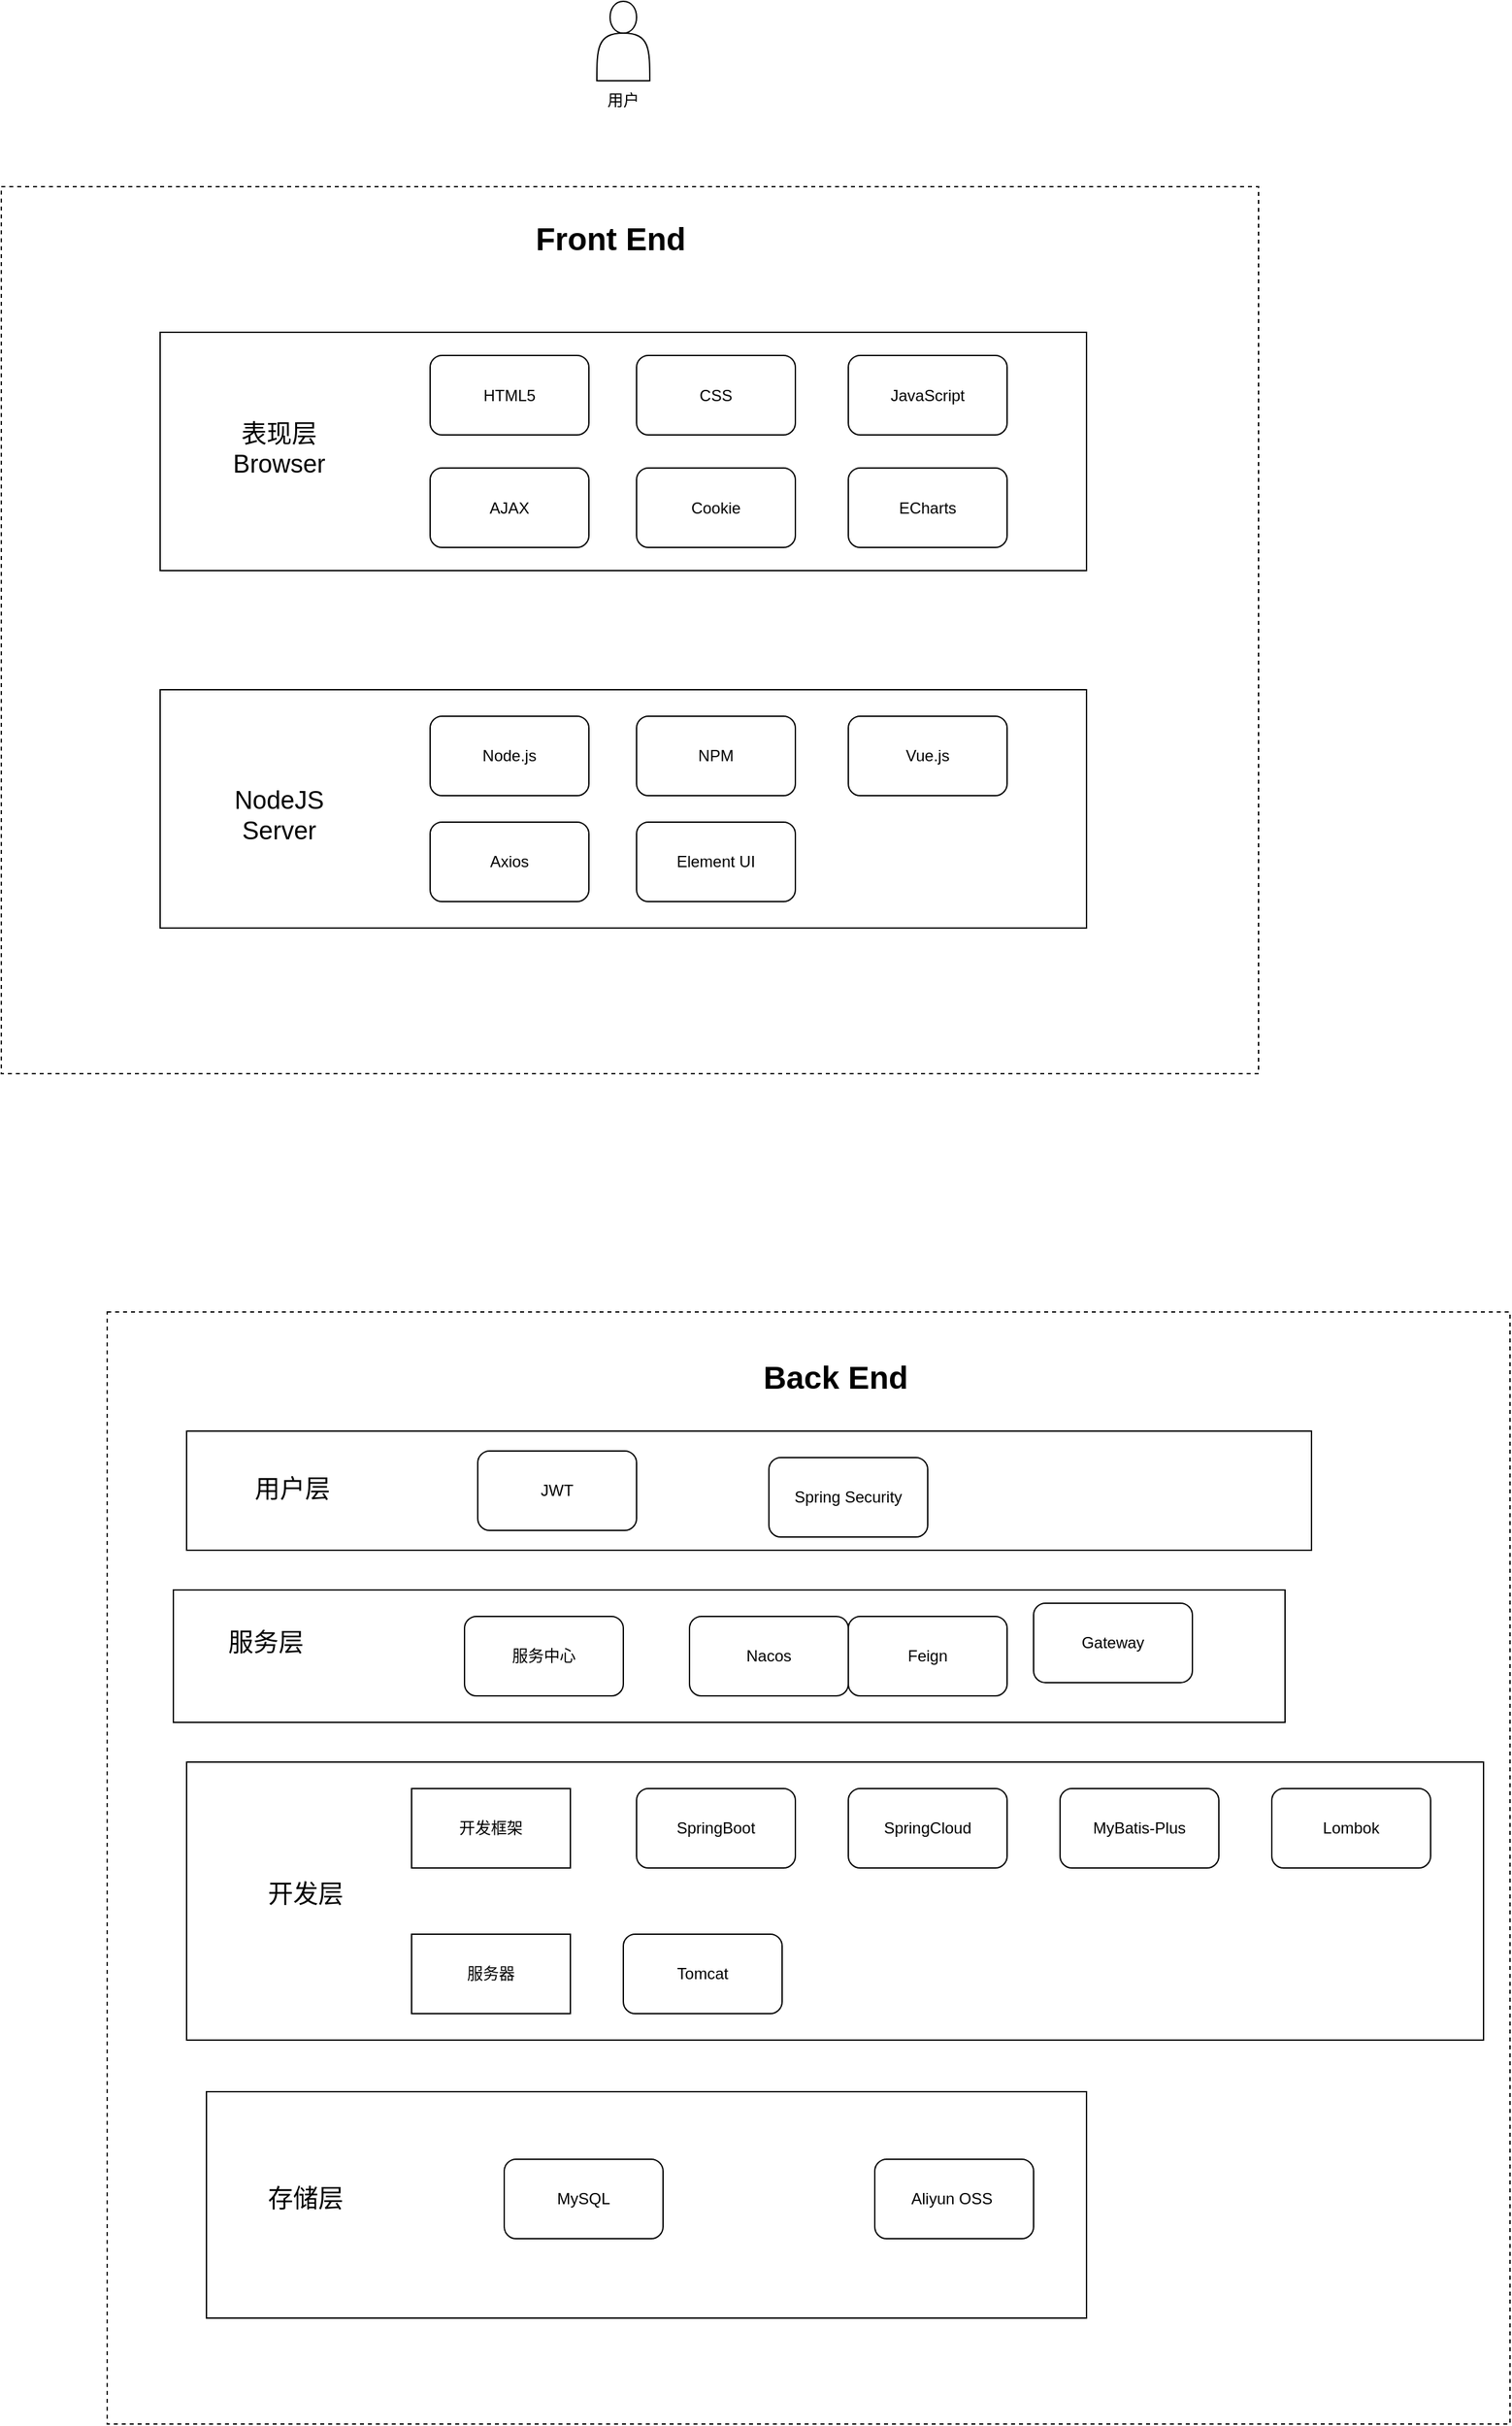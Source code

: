 <mxfile version="27.0.5">
  <diagram name="第 1 页" id="Cz8G3LMhz7FscJKF8xex">
    <mxGraphModel dx="1580" dy="967" grid="1" gridSize="10" guides="1" tooltips="1" connect="1" arrows="1" fold="1" page="1" pageScale="1" pageWidth="827" pageHeight="1169" math="0" shadow="0">
      <root>
        <mxCell id="0" />
        <mxCell id="1" parent="0" />
        <mxCell id="FQD1zHUw6WI440xkweCA-1" value="" style="shape=actor;whiteSpace=wrap;html=1;" parent="1" vertex="1">
          <mxGeometry x="570" y="30" width="40" height="60" as="geometry" />
        </mxCell>
        <mxCell id="FQD1zHUw6WI440xkweCA-5" value="" style="rounded=0;whiteSpace=wrap;html=1;dashed=1;" parent="1" vertex="1">
          <mxGeometry x="120" y="170" width="950" height="670" as="geometry" />
        </mxCell>
        <mxCell id="FQD1zHUw6WI440xkweCA-6" value="" style="rounded=0;whiteSpace=wrap;html=1;" parent="1" vertex="1">
          <mxGeometry x="240" y="280" width="700" height="180" as="geometry" />
        </mxCell>
        <mxCell id="FQD1zHUw6WI440xkweCA-8" value="HTML5" style="rounded=1;whiteSpace=wrap;html=1;" parent="1" vertex="1">
          <mxGeometry x="444" y="297.5" width="120" height="60" as="geometry" />
        </mxCell>
        <mxCell id="FQD1zHUw6WI440xkweCA-9" value="CSS" style="rounded=1;whiteSpace=wrap;html=1;" parent="1" vertex="1">
          <mxGeometry x="600" y="297.5" width="120" height="60" as="geometry" />
        </mxCell>
        <mxCell id="FQD1zHUw6WI440xkweCA-10" value="JavaScript" style="rounded=1;whiteSpace=wrap;html=1;" parent="1" vertex="1">
          <mxGeometry x="760" y="297.5" width="120" height="60" as="geometry" />
        </mxCell>
        <mxCell id="FQD1zHUw6WI440xkweCA-11" value="AJAX" style="rounded=1;whiteSpace=wrap;html=1;" parent="1" vertex="1">
          <mxGeometry x="444" y="382.5" width="120" height="60" as="geometry" />
        </mxCell>
        <mxCell id="FQD1zHUw6WI440xkweCA-12" value="Cookie" style="rounded=1;whiteSpace=wrap;html=1;" parent="1" vertex="1">
          <mxGeometry x="600" y="382.5" width="120" height="60" as="geometry" />
        </mxCell>
        <mxCell id="FQD1zHUw6WI440xkweCA-13" value="ECharts" style="rounded=1;whiteSpace=wrap;html=1;" parent="1" vertex="1">
          <mxGeometry x="760" y="382.5" width="120" height="60" as="geometry" />
        </mxCell>
        <mxCell id="FQD1zHUw6WI440xkweCA-20" value="" style="rounded=0;whiteSpace=wrap;html=1;dashed=1;" parent="1" vertex="1">
          <mxGeometry x="200" y="1020" width="1060" height="840" as="geometry" />
        </mxCell>
        <mxCell id="FQD1zHUw6WI440xkweCA-21" value="" style="rounded=0;whiteSpace=wrap;html=1;" parent="1" vertex="1">
          <mxGeometry x="260" y="1110" width="850" height="90" as="geometry" />
        </mxCell>
        <mxCell id="FQD1zHUw6WI440xkweCA-22" value="JWT" style="rounded=1;whiteSpace=wrap;html=1;" parent="1" vertex="1">
          <mxGeometry x="480" y="1125" width="120" height="60" as="geometry" />
        </mxCell>
        <mxCell id="FQD1zHUw6WI440xkweCA-23" value="Spring Security" style="rounded=1;whiteSpace=wrap;html=1;" parent="1" vertex="1">
          <mxGeometry x="700" y="1130" width="120" height="60" as="geometry" />
        </mxCell>
        <mxCell id="FQD1zHUw6WI440xkweCA-24" value="" style="rounded=0;whiteSpace=wrap;html=1;" parent="1" vertex="1">
          <mxGeometry x="250" y="1230" width="840" height="100" as="geometry" />
        </mxCell>
        <mxCell id="FQD1zHUw6WI440xkweCA-25" value="Nacos" style="rounded=1;whiteSpace=wrap;html=1;" parent="1" vertex="1">
          <mxGeometry x="640" y="1250" width="120" height="60" as="geometry" />
        </mxCell>
        <mxCell id="FQD1zHUw6WI440xkweCA-26" value="Feign" style="rounded=1;whiteSpace=wrap;html=1;" parent="1" vertex="1">
          <mxGeometry x="760" y="1250" width="120" height="60" as="geometry" />
        </mxCell>
        <mxCell id="FQD1zHUw6WI440xkweCA-27" value="Gateway" style="rounded=1;whiteSpace=wrap;html=1;" parent="1" vertex="1">
          <mxGeometry x="900" y="1240" width="120" height="60" as="geometry" />
        </mxCell>
        <mxCell id="FQD1zHUw6WI440xkweCA-28" value="" style="rounded=0;whiteSpace=wrap;html=1;" parent="1" vertex="1">
          <mxGeometry x="260" y="1360" width="980" height="210" as="geometry" />
        </mxCell>
        <mxCell id="FQD1zHUw6WI440xkweCA-29" value="服务中心" style="rounded=1;whiteSpace=wrap;html=1;" parent="1" vertex="1">
          <mxGeometry x="470" y="1250" width="120" height="60" as="geometry" />
        </mxCell>
        <mxCell id="FQD1zHUw6WI440xkweCA-31" value="SpringBoot" style="rounded=1;whiteSpace=wrap;html=1;" parent="1" vertex="1">
          <mxGeometry x="600" y="1380" width="120" height="60" as="geometry" />
        </mxCell>
        <mxCell id="FQD1zHUw6WI440xkweCA-32" value="SpringCloud" style="rounded=1;whiteSpace=wrap;html=1;" parent="1" vertex="1">
          <mxGeometry x="760" y="1380" width="120" height="60" as="geometry" />
        </mxCell>
        <mxCell id="FQD1zHUw6WI440xkweCA-33" value="MyBatis-Plus" style="rounded=1;whiteSpace=wrap;html=1;" parent="1" vertex="1">
          <mxGeometry x="920" y="1380" width="120" height="60" as="geometry" />
        </mxCell>
        <mxCell id="FQD1zHUw6WI440xkweCA-34" value="Lombok" style="rounded=1;whiteSpace=wrap;html=1;" parent="1" vertex="1">
          <mxGeometry x="1080" y="1380" width="120" height="60" as="geometry" />
        </mxCell>
        <mxCell id="FQD1zHUw6WI440xkweCA-36" value="服务器" style="rounded=0;whiteSpace=wrap;html=1;" parent="1" vertex="1">
          <mxGeometry x="430" y="1490" width="120" height="60" as="geometry" />
        </mxCell>
        <mxCell id="FQD1zHUw6WI440xkweCA-37" value="Tomcat" style="rounded=1;whiteSpace=wrap;html=1;" parent="1" vertex="1">
          <mxGeometry x="590" y="1490" width="120" height="60" as="geometry" />
        </mxCell>
        <mxCell id="FQD1zHUw6WI440xkweCA-38" value="" style="rounded=0;whiteSpace=wrap;html=1;" parent="1" vertex="1">
          <mxGeometry x="275" y="1609" width="665" height="171" as="geometry" />
        </mxCell>
        <mxCell id="FQD1zHUw6WI440xkweCA-39" value="MySQL" style="rounded=1;whiteSpace=wrap;html=1;" parent="1" vertex="1">
          <mxGeometry x="500" y="1660" width="120" height="60" as="geometry" />
        </mxCell>
        <mxCell id="FQD1zHUw6WI440xkweCA-41" value="Aliyun OSS&amp;nbsp;" style="rounded=1;whiteSpace=wrap;html=1;" parent="1" vertex="1">
          <mxGeometry x="780" y="1660" width="120" height="60" as="geometry" />
        </mxCell>
        <mxCell id="FQD1zHUw6WI440xkweCA-43" value="用户" style="text;html=1;align=center;verticalAlign=middle;whiteSpace=wrap;rounded=0;" parent="1" vertex="1">
          <mxGeometry x="560" y="90" width="60" height="30" as="geometry" />
        </mxCell>
        <mxCell id="FQD1zHUw6WI440xkweCA-44" value="Front End" style="text;strokeColor=none;fillColor=none;html=1;fontSize=24;fontStyle=1;verticalAlign=middle;align=center;" parent="1" vertex="1">
          <mxGeometry x="530" y="190" width="100" height="40" as="geometry" />
        </mxCell>
        <mxCell id="FQD1zHUw6WI440xkweCA-47" value="Back End" style="text;strokeColor=none;fillColor=none;html=1;fontSize=24;fontStyle=1;verticalAlign=middle;align=center;" parent="1" vertex="1">
          <mxGeometry x="700" y="1050" width="100" height="40" as="geometry" />
        </mxCell>
        <mxCell id="FQD1zHUw6WI440xkweCA-48" value="&lt;font style=&quot;font-size: 19px;&quot;&gt;表现层&lt;/font&gt;&lt;div&gt;&lt;font style=&quot;font-size: 19px;&quot;&gt;Browser&lt;/font&gt;&lt;/div&gt;" style="text;html=1;align=center;verticalAlign=middle;whiteSpace=wrap;rounded=0;" parent="1" vertex="1">
          <mxGeometry x="280" y="352.5" width="100" height="30" as="geometry" />
        </mxCell>
        <mxCell id="FQD1zHUw6WI440xkweCA-50" value="" style="rounded=0;whiteSpace=wrap;html=1;" parent="1" vertex="1">
          <mxGeometry x="240" y="550" width="700" height="180" as="geometry" />
        </mxCell>
        <mxCell id="FQD1zHUw6WI440xkweCA-15" value="Node.js" style="rounded=1;whiteSpace=wrap;html=1;" parent="1" vertex="1">
          <mxGeometry x="444" y="570" width="120" height="60" as="geometry" />
        </mxCell>
        <mxCell id="FQD1zHUw6WI440xkweCA-16" value="NPM" style="rounded=1;whiteSpace=wrap;html=1;" parent="1" vertex="1">
          <mxGeometry x="600" y="570" width="120" height="60" as="geometry" />
        </mxCell>
        <mxCell id="FQD1zHUw6WI440xkweCA-17" value="Vue.js" style="rounded=1;whiteSpace=wrap;html=1;" parent="1" vertex="1">
          <mxGeometry x="760" y="570" width="120" height="60" as="geometry" />
        </mxCell>
        <mxCell id="FQD1zHUw6WI440xkweCA-18" value="Axios" style="rounded=1;whiteSpace=wrap;html=1;" parent="1" vertex="1">
          <mxGeometry x="444" y="650" width="120" height="60" as="geometry" />
        </mxCell>
        <mxCell id="FQD1zHUw6WI440xkweCA-19" value="Element UI" style="rounded=1;whiteSpace=wrap;html=1;" parent="1" vertex="1">
          <mxGeometry x="600" y="650" width="120" height="60" as="geometry" />
        </mxCell>
        <mxCell id="FQD1zHUw6WI440xkweCA-51" value="&lt;span style=&quot;font-size: 19px;&quot;&gt;NodeJS&lt;/span&gt;&lt;div&gt;&lt;span style=&quot;font-size: 19px;&quot;&gt;Server&lt;/span&gt;&lt;/div&gt;" style="text;html=1;align=center;verticalAlign=middle;whiteSpace=wrap;rounded=0;" parent="1" vertex="1">
          <mxGeometry x="280" y="630" width="100" height="30" as="geometry" />
        </mxCell>
        <mxCell id="FQD1zHUw6WI440xkweCA-56" value="&lt;span style=&quot;font-size: 19px;&quot;&gt;用户层&lt;/span&gt;" style="text;html=1;align=center;verticalAlign=middle;whiteSpace=wrap;rounded=0;" parent="1" vertex="1">
          <mxGeometry x="290" y="1139" width="100" height="30" as="geometry" />
        </mxCell>
        <mxCell id="FQD1zHUw6WI440xkweCA-60" value="&lt;span style=&quot;font-size: 19px;&quot;&gt;服务层&lt;/span&gt;" style="text;html=1;align=center;verticalAlign=middle;whiteSpace=wrap;rounded=0;" parent="1" vertex="1">
          <mxGeometry x="270" y="1255" width="100" height="30" as="geometry" />
        </mxCell>
        <mxCell id="FQD1zHUw6WI440xkweCA-64" value="&lt;span style=&quot;font-size: 19px;&quot;&gt;开发层&lt;/span&gt;" style="text;html=1;align=center;verticalAlign=middle;whiteSpace=wrap;rounded=0;" parent="1" vertex="1">
          <mxGeometry x="300" y="1445" width="100" height="30" as="geometry" />
        </mxCell>
        <mxCell id="FQD1zHUw6WI440xkweCA-67" value="&lt;span style=&quot;font-size: 19px;&quot;&gt;存储层&lt;/span&gt;" style="text;html=1;align=center;verticalAlign=middle;whiteSpace=wrap;rounded=0;" parent="1" vertex="1">
          <mxGeometry x="300" y="1675" width="100" height="30" as="geometry" />
        </mxCell>
        <mxCell id="FQD1zHUw6WI440xkweCA-68" value="开发框架" style="rounded=0;whiteSpace=wrap;html=1;" parent="1" vertex="1">
          <mxGeometry x="430" y="1380" width="120" height="60" as="geometry" />
        </mxCell>
      </root>
    </mxGraphModel>
  </diagram>
</mxfile>
